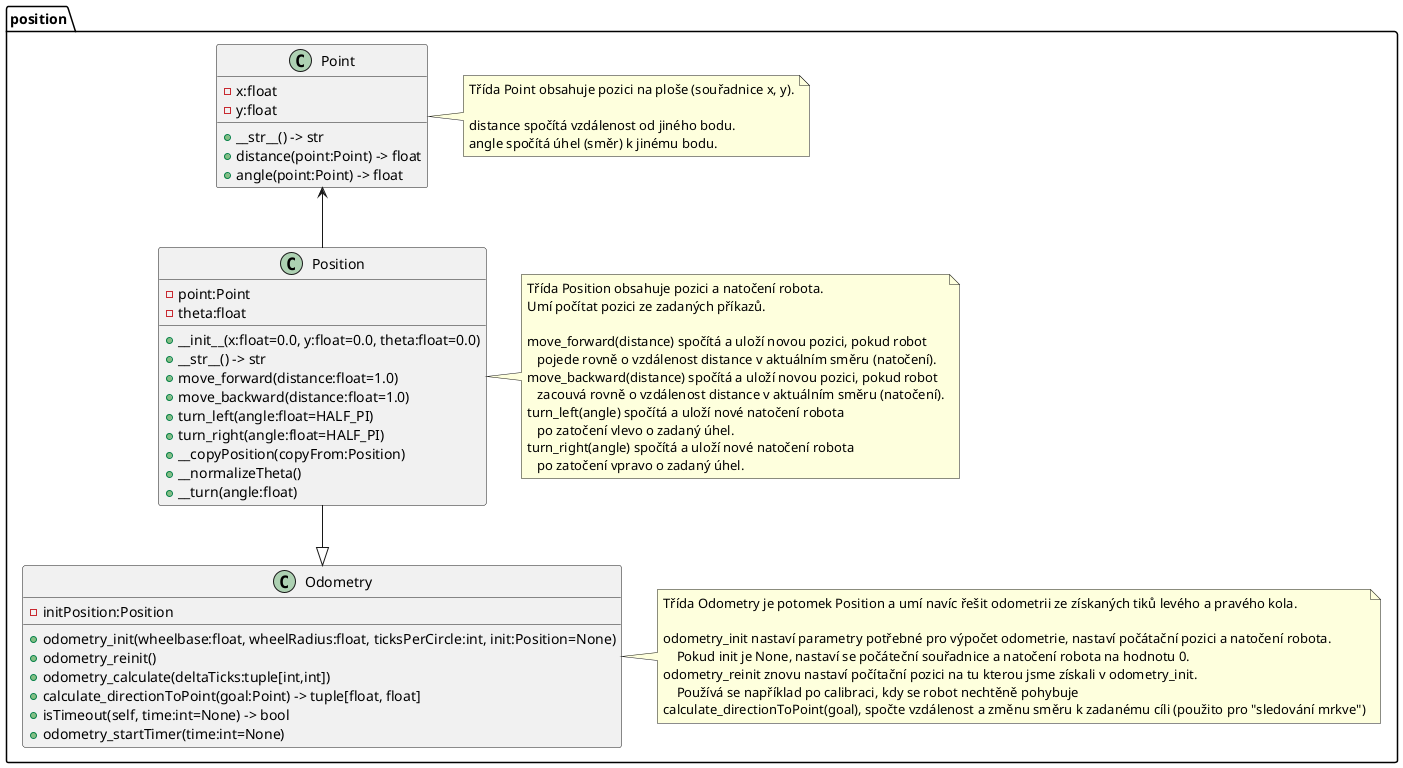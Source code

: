 @startuml position

namespace position {

    class Point {
        - x:float
        - y:float
        + __str__() -> str
        + distance(point:Point) -> float
        + angle(point:Point) -> float
    }
    note right of Point
        Třída Point obsahuje pozici na ploše (souřadnice x, y).

        distance spočítá vzdálenost od jiného bodu.
        angle spočítá úhel (směr) k jinému bodu.
    end note

    class Position {
        - point:Point
        - theta:float
        + __init__(x:float=0.0, y:float=0.0, theta:float=0.0)
        + __str__() -> str
        + move_forward(distance:float=1.0)
        + move_backward(distance:float=1.0)
        + turn_left(angle:float=HALF_PI)
        + turn_right(angle:float=HALF_PI)
        + __copyPosition(copyFrom:Position)
        + __normalizeTheta()
        + __turn(angle:float)
    }
    note right of Position
        Třída Position obsahuje pozici a natočení robota.
        Umí počítat pozici ze zadaných příkazů.
        
        move_forward(distance) spočítá a uloží novou pozici, pokud robot 
           pojede rovně o vzdálenost distance v aktuálním směru (natočení).
        move_backward(distance) spočítá a uloží novou pozici, pokud robot
           zacouvá rovně o vzdálenost distance v aktuálním směru (natočení).
        turn_left(angle) spočítá a uloží nové natočení robota 
           po zatočení vlevo o zadaný úhel.
        turn_right(angle) spočítá a uloží nové natočení robota 
           po zatočení vpravo o zadaný úhel.
    end note
    Position -up-> Point

    class Odometry {
        - initPosition:Position
        + odometry_init(wheelbase:float, wheelRadius:float, ticksPerCircle:int, init:Position=None)
        + odometry_reinit()
        + odometry_calculate(deltaTicks:tuple[int,int])
        + calculate_directionToPoint(goal:Point) -> tuple[float, float]
        + isTimeout(self, time:int=None) -> bool
        + odometry_startTimer(time:int=None)
    }
    note right of Odometry
        Třída Odometry je potomek Position a umí navíc řešit odometrii ze získaných tiků levého a pravého kola.

        odometry_init nastaví parametry potřebné pro výpočet odometrie, nastaví počátační pozici a natočení robota.
            Pokud init je None, nastaví se počáteční souřadnice a natočení robota na hodnotu 0.
        odometry_reinit znovu nastaví počítační pozici na tu kterou jsme získali v odometry_init.
            Používá se například po calibraci, kdy se robot nechtěně pohybuje
        calculate_directionToPoint(goal), spočte vzdálenost a změnu směru k zadanému cíli (použito pro "sledování mrkve")
    end note
    Odometry <|-up- Position
}

@enduml